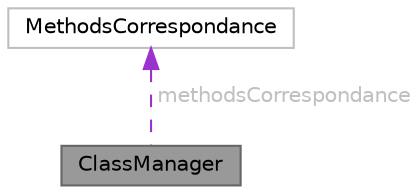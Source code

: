digraph "ClassManager"
{
 // LATEX_PDF_SIZE
  bgcolor="transparent";
  edge [fontname=Helvetica,fontsize=10,labelfontname=Helvetica,labelfontsize=10];
  node [fontname=Helvetica,fontsize=10,shape=box,height=0.2,width=0.4];
  Node1 [id="Node000001",label="ClassManager",height=0.2,width=0.4,color="gray40", fillcolor="grey60", style="filled", fontcolor="black",tooltip=" "];
  Node2 -> Node1 [id="edge1_Node000001_Node000002",dir="back",color="darkorchid3",style="dashed",tooltip=" ",label=" methodsCorrespondance",fontcolor="grey" ];
  Node2 [id="Node000002",label="MethodsCorrespondance",height=0.2,width=0.4,color="grey75", fillcolor="white", style="filled",URL="$structMethodsCorrespondance.html",tooltip=" "];
}
